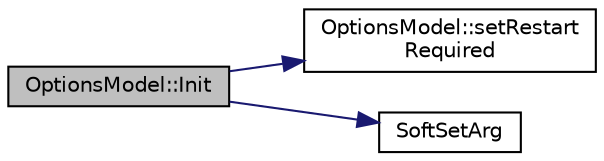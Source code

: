 digraph "OptionsModel::Init"
{
  edge [fontname="Helvetica",fontsize="10",labelfontname="Helvetica",labelfontsize="10"];
  node [fontname="Helvetica",fontsize="10",shape=record];
  rankdir="LR";
  Node186 [label="OptionsModel::Init",height=0.2,width=0.4,color="black", fillcolor="grey75", style="filled", fontcolor="black"];
  Node186 -> Node187 [color="midnightblue",fontsize="10",style="solid",fontname="Helvetica"];
  Node187 [label="OptionsModel::setRestart\lRequired",height=0.2,width=0.4,color="black", fillcolor="white", style="filled",URL="$da/d1f/class_options_model.html#af25171526a18c4746132ff199e0b1d71"];
  Node186 -> Node188 [color="midnightblue",fontsize="10",style="solid",fontname="Helvetica"];
  Node188 [label="SoftSetArg",height=0.2,width=0.4,color="black", fillcolor="white", style="filled",URL="$df/d2d/util_8cpp.html#a9d94ca9f7c1496626992d1873e3f69df",tooltip="Set an argument if it doesn&#39;t already have a value. "];
}
